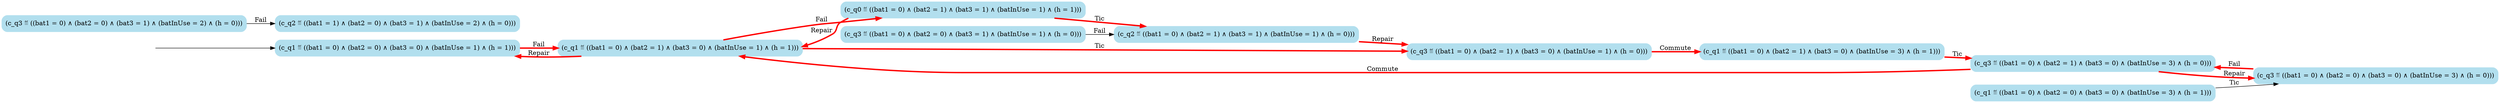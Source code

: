 digraph G {

	rankdir = LR;

	start_c_q1_3[style=invisible];

	node[shape=box, style="rounded, filled", color=lightblue2];

	c_q2_29[label="(c_q2 ≝ ((bat1 = 0) ∧ (bat2 = 1) ∧ (bat3 = 1) ∧ (batInUse = 1) ∧ (h = 0)))"];
	c_q0_10[label="(c_q0 ≝ ((bat1 = 0) ∧ (bat2 = 1) ∧ (bat3 = 1) ∧ (batInUse = 1) ∧ (h = 1)))"];
	c_q3_20[label="(c_q3 ≝ ((bat1 = 0) ∧ (bat2 = 0) ∧ (bat3 = 1) ∧ (batInUse = 2) ∧ (h = 0)))"];
	c_q2_21[label="(c_q2 ≝ ((bat1 = 1) ∧ (bat2 = 0) ∧ (bat3 = 1) ∧ (batInUse = 2) ∧ (h = 0)))"];
	c_q3_28[label="(c_q3 ≝ ((bat1 = 0) ∧ (bat2 = 0) ∧ (bat3 = 1) ∧ (batInUse = 1) ∧ (h = 0)))"];
	c_q3_17[label="(c_q3 ≝ ((bat1 = 0) ∧ (bat2 = 0) ∧ (bat3 = 0) ∧ (batInUse = 3) ∧ (h = 0)))"];
	c_q3_24[label="(c_q3 ≝ ((bat1 = 0) ∧ (bat2 = 1) ∧ (bat3 = 0) ∧ (batInUse = 1) ∧ (h = 0)))"];
	c_q1_6[label="(c_q1 ≝ ((bat1 = 0) ∧ (bat2 = 0) ∧ (bat3 = 0) ∧ (batInUse = 3) ∧ (h = 1)))"];
	c_q1_22[label="(c_q1 ≝ ((bat1 = 0) ∧ (bat2 = 1) ∧ (bat3 = 0) ∧ (batInUse = 1) ∧ (h = 1)))"];
	c_q3_27[label="(c_q3 ≝ ((bat1 = 0) ∧ (bat2 = 1) ∧ (bat3 = 0) ∧ (batInUse = 3) ∧ (h = 0)))"];
	c_q1_26[label="(c_q1 ≝ ((bat1 = 0) ∧ (bat2 = 1) ∧ (bat3 = 0) ∧ (batInUse = 3) ∧ (h = 1)))"];
	c_q1_3[label="(c_q1 ≝ ((bat1 = 0) ∧ (bat2 = 0) ∧ (bat3 = 0) ∧ (batInUse = 1) ∧ (h = 1)))"];

	start_c_q1_3 -> c_q1_3;
	c_q1_3 -> c_q1_22[label="Fail", penwidth=3, color=red];
	c_q1_22 -> c_q1_3[label="Repair", penwidth=3, color=red];
	c_q1_22 -> c_q0_10[label="Fail", penwidth=3, color=red];
	c_q1_6 -> c_q3_17[label="Tic"];
	c_q0_10 -> c_q1_22[label="Repair", penwidth=3, color=red];
	c_q0_10 -> c_q2_29[label="Tic", penwidth=3, color=red];
	c_q2_29 -> c_q3_24[label="Repair", penwidth=3, color=red];
	c_q3_17 -> c_q3_27[label="Fail", penwidth=3, color=red];
	c_q3_27 -> c_q3_17[label="Repair", penwidth=3, color=red];
	c_q3_27 -> c_q1_22[label="Commute", penwidth=3, color=red];
	c_q3_20 -> c_q2_21[label="Fail"];
	c_q1_22 -> c_q3_24[label="Tic", penwidth=3, color=red];
	c_q3_24 -> c_q1_26[label="Commute", penwidth=3, color=red];
	c_q1_26 -> c_q3_27[label="Tic", penwidth=3, color=red];
	c_q3_28 -> c_q2_29[label="Fail"];

}